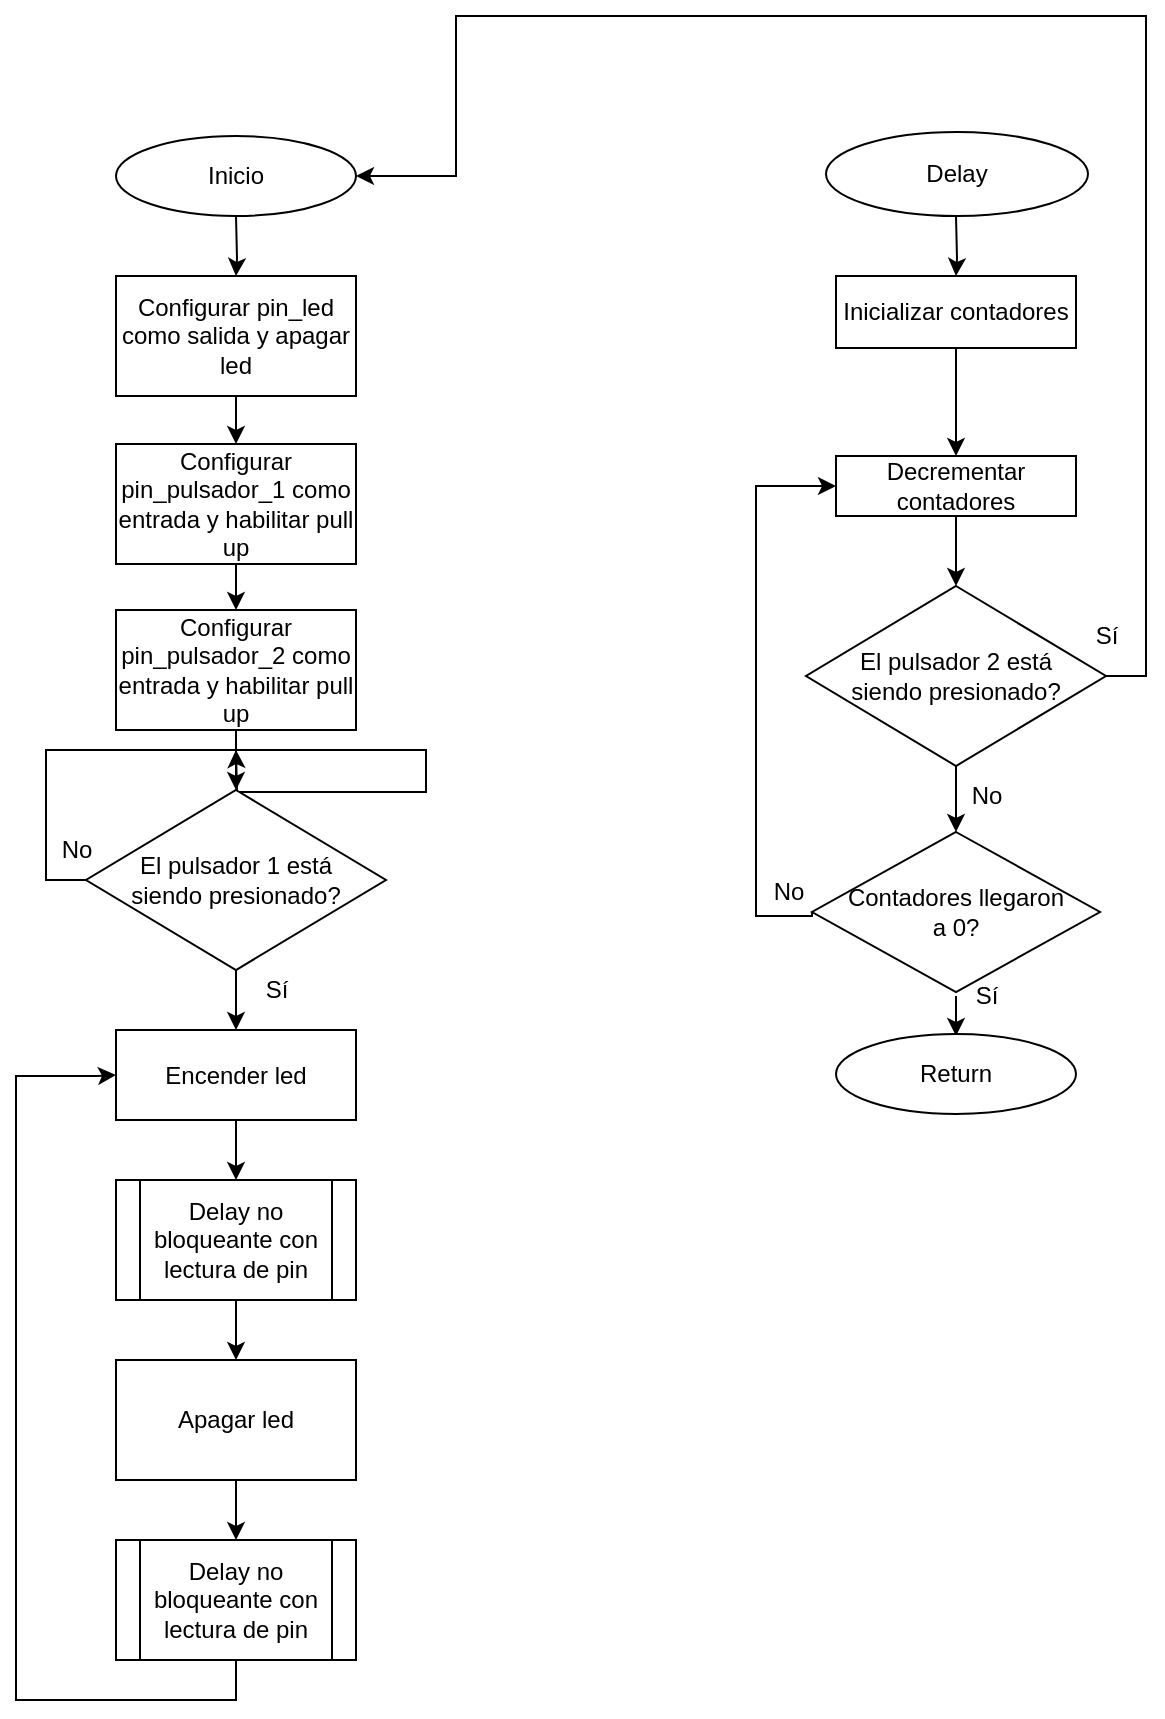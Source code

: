 <mxfile version="13.8.8" type="device"><diagram id="C5RBs43oDa-KdzZeNtuy" name="Page-1"><mxGraphModel dx="1422" dy="762" grid="0" gridSize="10" guides="1" tooltips="1" connect="1" arrows="1" fold="1" page="1" pageScale="1" pageWidth="827" pageHeight="1169" math="0" shadow="0"><root><mxCell id="WIyWlLk6GJQsqaUBKTNV-0"/><mxCell id="WIyWlLk6GJQsqaUBKTNV-1" parent="WIyWlLk6GJQsqaUBKTNV-0"/><mxCell id="Rzf_JdVmEiJGYScnjNtb-12" value="" style="edgeStyle=orthogonalEdgeStyle;rounded=0;orthogonalLoop=1;jettySize=auto;html=1;" parent="WIyWlLk6GJQsqaUBKTNV-1" target="Rzf_JdVmEiJGYScnjNtb-0" edge="1"><mxGeometry relative="1" as="geometry"><mxPoint x="220" y="120" as="sourcePoint"/></mxGeometry></mxCell><mxCell id="5gZXsxrB-Gndq1Z3dhak-2" style="edgeStyle=orthogonalEdgeStyle;rounded=0;orthogonalLoop=1;jettySize=auto;html=1;exitX=0.5;exitY=1;exitDx=0;exitDy=0;entryX=0.5;entryY=0;entryDx=0;entryDy=0;" edge="1" parent="WIyWlLk6GJQsqaUBKTNV-1" source="Rzf_JdVmEiJGYScnjNtb-0" target="5gZXsxrB-Gndq1Z3dhak-1"><mxGeometry relative="1" as="geometry"/></mxCell><mxCell id="Rzf_JdVmEiJGYScnjNtb-0" value="Configurar pin_led como salida y apagar led" style="rounded=0;whiteSpace=wrap;html=1;" parent="WIyWlLk6GJQsqaUBKTNV-1" vertex="1"><mxGeometry x="160" y="150" width="120" height="60" as="geometry"/></mxCell><mxCell id="Rzf_JdVmEiJGYScnjNtb-6" value="" style="edgeStyle=orthogonalEdgeStyle;rounded=0;orthogonalLoop=1;jettySize=auto;html=1;" parent="WIyWlLk6GJQsqaUBKTNV-1" source="Rzf_JdVmEiJGYScnjNtb-1" target="Rzf_JdVmEiJGYScnjNtb-5" edge="1"><mxGeometry relative="1" as="geometry"/></mxCell><mxCell id="Rzf_JdVmEiJGYScnjNtb-1" value="Encender led" style="whiteSpace=wrap;html=1;rounded=0;" parent="WIyWlLk6GJQsqaUBKTNV-1" vertex="1"><mxGeometry x="160" y="527" width="120" height="45" as="geometry"/></mxCell><mxCell id="Rzf_JdVmEiJGYScnjNtb-8" value="" style="edgeStyle=orthogonalEdgeStyle;rounded=0;orthogonalLoop=1;jettySize=auto;html=1;" parent="WIyWlLk6GJQsqaUBKTNV-1" source="Rzf_JdVmEiJGYScnjNtb-5" target="Rzf_JdVmEiJGYScnjNtb-7" edge="1"><mxGeometry relative="1" as="geometry"/></mxCell><mxCell id="Rzf_JdVmEiJGYScnjNtb-5" value="Delay no bloqueante con lectura de pin" style="shape=process;whiteSpace=wrap;html=1;backgroundOutline=1;rounded=0;" parent="WIyWlLk6GJQsqaUBKTNV-1" vertex="1"><mxGeometry x="160" y="602" width="120" height="60" as="geometry"/></mxCell><mxCell id="Rzf_JdVmEiJGYScnjNtb-10" value="" style="edgeStyle=orthogonalEdgeStyle;rounded=0;orthogonalLoop=1;jettySize=auto;html=1;" parent="WIyWlLk6GJQsqaUBKTNV-1" source="Rzf_JdVmEiJGYScnjNtb-7" target="Rzf_JdVmEiJGYScnjNtb-9" edge="1"><mxGeometry relative="1" as="geometry"/></mxCell><mxCell id="Rzf_JdVmEiJGYScnjNtb-7" value="Apagar led" style="whiteSpace=wrap;html=1;rounded=0;" parent="WIyWlLk6GJQsqaUBKTNV-1" vertex="1"><mxGeometry x="160" y="692" width="120" height="60" as="geometry"/></mxCell><mxCell id="Rzf_JdVmEiJGYScnjNtb-11" style="edgeStyle=orthogonalEdgeStyle;rounded=0;orthogonalLoop=1;jettySize=auto;html=1;exitX=0.5;exitY=1;exitDx=0;exitDy=0;entryX=0;entryY=0.5;entryDx=0;entryDy=0;" parent="WIyWlLk6GJQsqaUBKTNV-1" source="Rzf_JdVmEiJGYScnjNtb-9" target="Rzf_JdVmEiJGYScnjNtb-1" edge="1"><mxGeometry relative="1" as="geometry"><Array as="points"><mxPoint x="220" y="862"/><mxPoint x="110" y="862"/><mxPoint x="110" y="550"/><mxPoint x="150" y="550"/></Array></mxGeometry></mxCell><mxCell id="Rzf_JdVmEiJGYScnjNtb-9" value="Delay no bloqueante con lectura de pin" style="shape=process;whiteSpace=wrap;html=1;backgroundOutline=1;rounded=0;" parent="WIyWlLk6GJQsqaUBKTNV-1" vertex="1"><mxGeometry x="160" y="782" width="120" height="60" as="geometry"/></mxCell><mxCell id="Rzf_JdVmEiJGYScnjNtb-19" value="" style="edgeStyle=orthogonalEdgeStyle;rounded=0;orthogonalLoop=1;jettySize=auto;html=1;" parent="WIyWlLk6GJQsqaUBKTNV-1" target="Rzf_JdVmEiJGYScnjNtb-18" edge="1"><mxGeometry relative="1" as="geometry"><mxPoint x="580" y="120" as="sourcePoint"/></mxGeometry></mxCell><mxCell id="Rzf_JdVmEiJGYScnjNtb-21" value="" style="edgeStyle=orthogonalEdgeStyle;rounded=0;orthogonalLoop=1;jettySize=auto;html=1;" parent="WIyWlLk6GJQsqaUBKTNV-1" source="Rzf_JdVmEiJGYScnjNtb-18" target="Rzf_JdVmEiJGYScnjNtb-20" edge="1"><mxGeometry relative="1" as="geometry"/></mxCell><mxCell id="Rzf_JdVmEiJGYScnjNtb-18" value="&lt;div&gt;Inicializar contadores&lt;/div&gt;" style="rounded=0;whiteSpace=wrap;html=1;" parent="WIyWlLk6GJQsqaUBKTNV-1" vertex="1"><mxGeometry x="520" y="150" width="120" height="36" as="geometry"/></mxCell><mxCell id="Rzf_JdVmEiJGYScnjNtb-65" value="" style="edgeStyle=orthogonalEdgeStyle;rounded=0;orthogonalLoop=1;jettySize=auto;html=1;" parent="WIyWlLk6GJQsqaUBKTNV-1" source="Rzf_JdVmEiJGYScnjNtb-20" target="Rzf_JdVmEiJGYScnjNtb-63" edge="1"><mxGeometry relative="1" as="geometry"/></mxCell><mxCell id="Rzf_JdVmEiJGYScnjNtb-20" value="Decrementar contadores" style="whiteSpace=wrap;html=1;rounded=0;" parent="WIyWlLk6GJQsqaUBKTNV-1" vertex="1"><mxGeometry x="520" y="240" width="120" height="30" as="geometry"/></mxCell><mxCell id="Rzf_JdVmEiJGYScnjNtb-24" style="edgeStyle=orthogonalEdgeStyle;rounded=0;orthogonalLoop=1;jettySize=auto;html=1;exitX=0;exitY=0.5;exitDx=0;exitDy=0;entryX=0;entryY=0.5;entryDx=0;entryDy=0;" parent="WIyWlLk6GJQsqaUBKTNV-1" source="Rzf_JdVmEiJGYScnjNtb-22" target="Rzf_JdVmEiJGYScnjNtb-20" edge="1"><mxGeometry relative="1" as="geometry"><Array as="points"><mxPoint x="480" y="470"/><mxPoint x="480" y="255"/></Array></mxGeometry></mxCell><mxCell id="Rzf_JdVmEiJGYScnjNtb-30" value="" style="edgeStyle=orthogonalEdgeStyle;rounded=0;orthogonalLoop=1;jettySize=auto;html=1;" parent="WIyWlLk6GJQsqaUBKTNV-1" edge="1"><mxGeometry relative="1" as="geometry"><mxPoint x="580" y="510" as="sourcePoint"/><mxPoint x="580" y="530" as="targetPoint"/></mxGeometry></mxCell><mxCell id="Rzf_JdVmEiJGYScnjNtb-22" value="Contadores llegaron&lt;br&gt;a 0?" style="rhombus;whiteSpace=wrap;html=1;rounded=0;" parent="WIyWlLk6GJQsqaUBKTNV-1" vertex="1"><mxGeometry x="508" y="428" width="144" height="80" as="geometry"/></mxCell><mxCell id="Rzf_JdVmEiJGYScnjNtb-28" value="No" style="text;html=1;align=center;verticalAlign=middle;resizable=0;points=[];autosize=1;" parent="WIyWlLk6GJQsqaUBKTNV-1" vertex="1"><mxGeometry x="481" y="448" width="30" height="20" as="geometry"/></mxCell><mxCell id="Rzf_JdVmEiJGYScnjNtb-41" value="Sí" style="text;html=1;align=center;verticalAlign=middle;resizable=0;points=[];autosize=1;" parent="WIyWlLk6GJQsqaUBKTNV-1" vertex="1"><mxGeometry x="580" y="500" width="30" height="20" as="geometry"/></mxCell><mxCell id="Rzf_JdVmEiJGYScnjNtb-45" value="Return" style="ellipse;whiteSpace=wrap;html=1;rounded=0;" parent="WIyWlLk6GJQsqaUBKTNV-1" vertex="1"><mxGeometry x="520" y="529" width="120" height="40" as="geometry"/></mxCell><mxCell id="Rzf_JdVmEiJGYScnjNtb-49" value="Delay" style="ellipse;whiteSpace=wrap;html=1;rounded=0;" parent="WIyWlLk6GJQsqaUBKTNV-1" vertex="1"><mxGeometry x="515" y="78" width="131" height="42" as="geometry"/></mxCell><mxCell id="Rzf_JdVmEiJGYScnjNtb-50" value="Inicio" style="ellipse;whiteSpace=wrap;html=1;rounded=0;" parent="WIyWlLk6GJQsqaUBKTNV-1" vertex="1"><mxGeometry x="160" y="80" width="120" height="40" as="geometry"/></mxCell><mxCell id="Rzf_JdVmEiJGYScnjNtb-58" value="" style="edgeStyle=orthogonalEdgeStyle;rounded=0;orthogonalLoop=1;jettySize=auto;html=1;" parent="WIyWlLk6GJQsqaUBKTNV-1" source="Rzf_JdVmEiJGYScnjNtb-54" target="Rzf_JdVmEiJGYScnjNtb-57" edge="1"><mxGeometry relative="1" as="geometry"/></mxCell><mxCell id="Rzf_JdVmEiJGYScnjNtb-54" value="Configurar pin_pulsador_2 como entrada y habilitar pull up" style="rounded=0;whiteSpace=wrap;html=1;" parent="WIyWlLk6GJQsqaUBKTNV-1" vertex="1"><mxGeometry x="160" y="317" width="120" height="60" as="geometry"/></mxCell><mxCell id="Rzf_JdVmEiJGYScnjNtb-59" value="" style="edgeStyle=orthogonalEdgeStyle;rounded=0;orthogonalLoop=1;jettySize=auto;html=1;entryX=0.5;entryY=0;entryDx=0;entryDy=0;" parent="WIyWlLk6GJQsqaUBKTNV-1" source="Rzf_JdVmEiJGYScnjNtb-57" target="Rzf_JdVmEiJGYScnjNtb-1" edge="1"><mxGeometry relative="1" as="geometry"/></mxCell><mxCell id="Rzf_JdVmEiJGYScnjNtb-60" style="edgeStyle=orthogonalEdgeStyle;rounded=0;orthogonalLoop=1;jettySize=auto;html=1;exitX=0;exitY=0.5;exitDx=0;exitDy=0;" parent="WIyWlLk6GJQsqaUBKTNV-1" source="Rzf_JdVmEiJGYScnjNtb-57" edge="1"><mxGeometry relative="1" as="geometry"><mxPoint x="220" y="387" as="targetPoint"/></mxGeometry></mxCell><mxCell id="Rzf_JdVmEiJGYScnjNtb-57" value="El pulsador 1 está &lt;br&gt;siendo presionado?" style="rhombus;whiteSpace=wrap;html=1;rounded=0;" parent="WIyWlLk6GJQsqaUBKTNV-1" vertex="1"><mxGeometry x="145" y="407" width="150" height="90" as="geometry"/></mxCell><mxCell id="Rzf_JdVmEiJGYScnjNtb-61" value="No" style="text;html=1;align=center;verticalAlign=middle;resizable=0;points=[];autosize=1;" parent="WIyWlLk6GJQsqaUBKTNV-1" vertex="1"><mxGeometry x="125" y="427" width="30" height="20" as="geometry"/></mxCell><mxCell id="Rzf_JdVmEiJGYScnjNtb-62" value="Sí" style="text;html=1;align=center;verticalAlign=middle;resizable=0;points=[];autosize=1;" parent="WIyWlLk6GJQsqaUBKTNV-1" vertex="1"><mxGeometry x="225" y="497" width="30" height="20" as="geometry"/></mxCell><mxCell id="Rzf_JdVmEiJGYScnjNtb-64" value="" style="edgeStyle=orthogonalEdgeStyle;rounded=0;orthogonalLoop=1;jettySize=auto;html=1;" parent="WIyWlLk6GJQsqaUBKTNV-1" source="Rzf_JdVmEiJGYScnjNtb-63" target="Rzf_JdVmEiJGYScnjNtb-22" edge="1"><mxGeometry relative="1" as="geometry"><mxPoint x="583" y="430" as="targetPoint"/></mxGeometry></mxCell><mxCell id="Rzf_JdVmEiJGYScnjNtb-68" style="edgeStyle=orthogonalEdgeStyle;rounded=0;orthogonalLoop=1;jettySize=auto;html=1;exitX=1;exitY=0.5;exitDx=0;exitDy=0;entryX=1;entryY=0.5;entryDx=0;entryDy=0;" parent="WIyWlLk6GJQsqaUBKTNV-1" source="Rzf_JdVmEiJGYScnjNtb-63" target="Rzf_JdVmEiJGYScnjNtb-50" edge="1"><mxGeometry relative="1" as="geometry"><mxPoint x="330" y="110" as="targetPoint"/><Array as="points"><mxPoint x="675" y="350"/><mxPoint x="675" y="20"/><mxPoint x="330" y="20"/><mxPoint x="330" y="100"/></Array></mxGeometry></mxCell><mxCell id="Rzf_JdVmEiJGYScnjNtb-63" value="El pulsador 2 está &lt;br&gt;siendo presionado?" style="rhombus;whiteSpace=wrap;html=1;rounded=0;" parent="WIyWlLk6GJQsqaUBKTNV-1" vertex="1"><mxGeometry x="505" y="305" width="150" height="90" as="geometry"/></mxCell><mxCell id="Rzf_JdVmEiJGYScnjNtb-69" value="Sí" style="text;html=1;align=center;verticalAlign=middle;resizable=0;points=[];autosize=1;" parent="WIyWlLk6GJQsqaUBKTNV-1" vertex="1"><mxGeometry x="640" y="320" width="30" height="20" as="geometry"/></mxCell><mxCell id="Rzf_JdVmEiJGYScnjNtb-70" value="No" style="text;html=1;align=center;verticalAlign=middle;resizable=0;points=[];autosize=1;" parent="WIyWlLk6GJQsqaUBKTNV-1" vertex="1"><mxGeometry x="580" y="400" width="30" height="20" as="geometry"/></mxCell><mxCell id="5gZXsxrB-Gndq1Z3dhak-0" style="edgeStyle=orthogonalEdgeStyle;rounded=0;orthogonalLoop=1;jettySize=auto;html=1;exitX=0.5;exitY=1;exitDx=0;exitDy=0;" edge="1" parent="WIyWlLk6GJQsqaUBKTNV-1" source="Rzf_JdVmEiJGYScnjNtb-18" target="Rzf_JdVmEiJGYScnjNtb-18"><mxGeometry relative="1" as="geometry"/></mxCell><mxCell id="5gZXsxrB-Gndq1Z3dhak-4" style="edgeStyle=orthogonalEdgeStyle;rounded=0;orthogonalLoop=1;jettySize=auto;html=1;exitX=0.5;exitY=1;exitDx=0;exitDy=0;" edge="1" parent="WIyWlLk6GJQsqaUBKTNV-1" source="5gZXsxrB-Gndq1Z3dhak-1" target="Rzf_JdVmEiJGYScnjNtb-54"><mxGeometry relative="1" as="geometry"/></mxCell><mxCell id="5gZXsxrB-Gndq1Z3dhak-1" value="Configurar pin_pulsador_1 como entrada y habilitar pull up" style="rounded=0;whiteSpace=wrap;html=1;" vertex="1" parent="WIyWlLk6GJQsqaUBKTNV-1"><mxGeometry x="160" y="234" width="120" height="60" as="geometry"/></mxCell></root></mxGraphModel></diagram></mxfile>